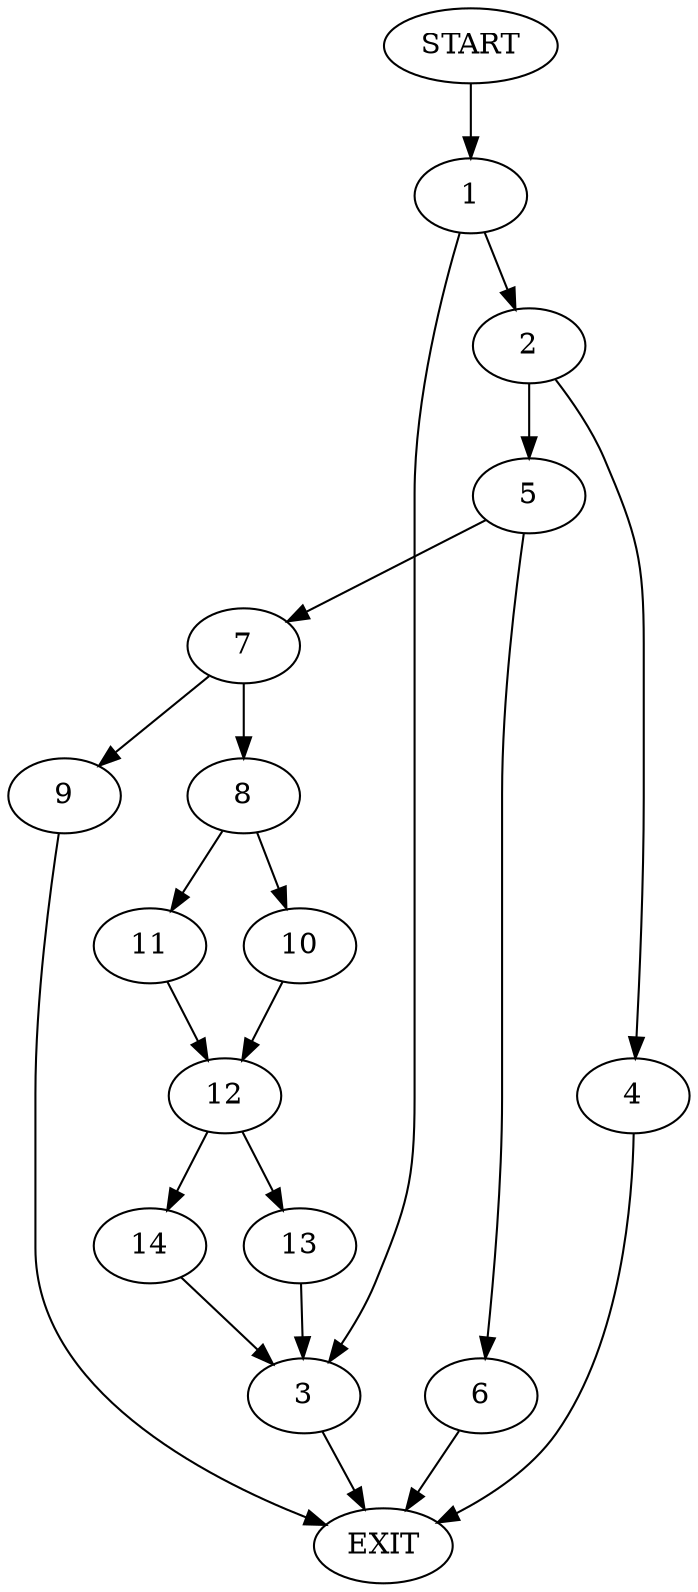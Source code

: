 digraph {
0 [label="START"]
15 [label="EXIT"]
0 -> 1
1 -> 2
1 -> 3
3 -> 15
2 -> 4
2 -> 5
4 -> 15
5 -> 6
5 -> 7
6 -> 15
7 -> 8
7 -> 9
8 -> 10
8 -> 11
9 -> 15
10 -> 12
11 -> 12
12 -> 13
12 -> 14
13 -> 3
14 -> 3
}
